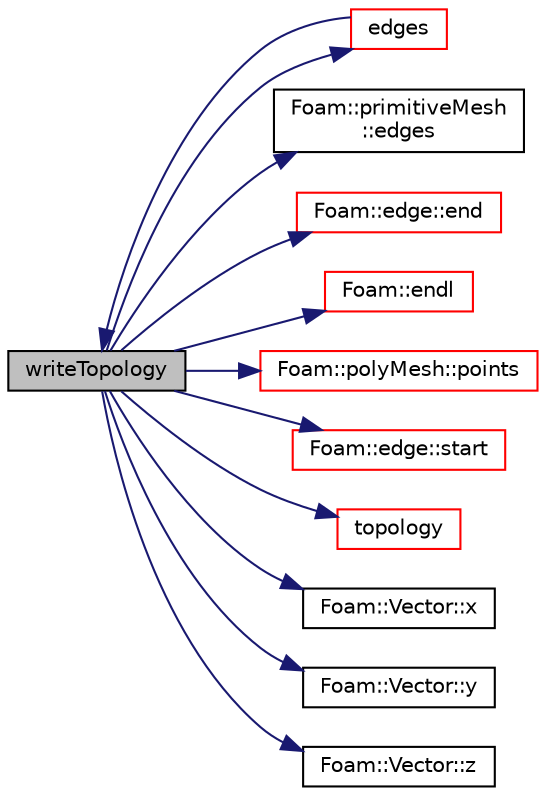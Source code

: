 digraph "writeTopology"
{
  bgcolor="transparent";
  edge [fontname="Helvetica",fontsize="10",labelfontname="Helvetica",labelfontsize="10"];
  node [fontname="Helvetica",fontsize="10",shape=record];
  rankdir="LR";
  Node1 [label="writeTopology",height=0.2,width=0.4,color="black", fillcolor="grey75", style="filled", fontcolor="black"];
  Node1 -> Node2 [color="midnightblue",fontsize="10",style="solid",fontname="Helvetica"];
  Node2 [label="edges",height=0.2,width=0.4,color="red",URL="$a00148.html#a761dfcf5c58e79c66afbf35c80c516ea",tooltip="Return the curved edges. "];
  Node2 -> Node1 [color="midnightblue",fontsize="10",style="solid",fontname="Helvetica"];
  Node1 -> Node3 [color="midnightblue",fontsize="10",style="solid",fontname="Helvetica"];
  Node3 [label="Foam::primitiveMesh\l::edges",height=0.2,width=0.4,color="black",URL="$a01969.html#aae82d34fe433288eb6b1f9dea53675c8",tooltip="Return mesh edges. Uses calcEdges. "];
  Node1 -> Node4 [color="midnightblue",fontsize="10",style="solid",fontname="Helvetica"];
  Node4 [label="Foam::edge::end",height=0.2,width=0.4,color="red",URL="$a00611.html#a8ed0e876210c2c116b5694307a830518",tooltip="Return end vertex label. "];
  Node1 -> Node5 [color="midnightblue",fontsize="10",style="solid",fontname="Helvetica"];
  Node5 [label="Foam::endl",height=0.2,width=0.4,color="red",URL="$a10733.html#a2db8fe02a0d3909e9351bb4275b23ce4",tooltip="Add newline and flush stream. "];
  Node1 -> Node6 [color="midnightblue",fontsize="10",style="solid",fontname="Helvetica"];
  Node6 [label="Foam::polyMesh::points",height=0.2,width=0.4,color="red",URL="$a01917.html#a084ae534298576408f063a6b3b820959",tooltip="Return raw points. "];
  Node1 -> Node7 [color="midnightblue",fontsize="10",style="solid",fontname="Helvetica"];
  Node7 [label="Foam::edge::start",height=0.2,width=0.4,color="red",URL="$a00611.html#a96b607a9a9baa575783b4af443ef613f",tooltip="Return start vertex label. "];
  Node1 -> Node8 [color="midnightblue",fontsize="10",style="solid",fontname="Helvetica"];
  Node8 [label="topology",height=0.2,width=0.4,color="red",URL="$a00148.html#a7cd6058b339dcb6a8647902455fc722e",tooltip="Return the blockMesh topology as a polyMesh. "];
  Node1 -> Node9 [color="midnightblue",fontsize="10",style="solid",fontname="Helvetica"];
  Node9 [label="Foam::Vector::x",height=0.2,width=0.4,color="black",URL="$a02791.html#aeb7dc4a97968c543f58f9c7082e55757"];
  Node1 -> Node10 [color="midnightblue",fontsize="10",style="solid",fontname="Helvetica"];
  Node10 [label="Foam::Vector::y",height=0.2,width=0.4,color="black",URL="$a02791.html#a77c00b469d89c23bd35d2eb236140f70"];
  Node1 -> Node11 [color="midnightblue",fontsize="10",style="solid",fontname="Helvetica"];
  Node11 [label="Foam::Vector::z",height=0.2,width=0.4,color="black",URL="$a02791.html#ac72a74f7dde9500927f63515c3f0a2f3"];
}
